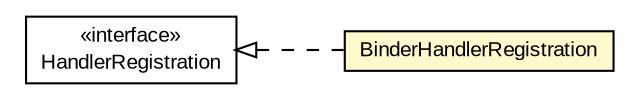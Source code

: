 #!/usr/local/bin/dot
#
# Class diagram 
# Generated by UMLGraph version R5_6-24-gf6e263 (http://www.umlgraph.org/)
#

digraph G {
	edge [fontname="arial",fontsize=10,labelfontname="arial",labelfontsize=10];
	node [fontname="arial",fontsize=10,shape=plaintext];
	nodesep=0.25;
	ranksep=0.5;
	rankdir=LR;
	// org.turbogwt.mvp.databind.client.BinderHandlerRegistration
	c208 [label=<<table title="org.turbogwt.mvp.databind.client.BinderHandlerRegistration" border="0" cellborder="1" cellspacing="0" cellpadding="2" port="p" bgcolor="lemonChiffon" href="./BinderHandlerRegistration.html">
		<tr><td><table border="0" cellspacing="0" cellpadding="1">
<tr><td align="center" balign="center"> BinderHandlerRegistration </td></tr>
		</table></td></tr>
		</table>>, URL="./BinderHandlerRegistration.html", fontname="arial", fontcolor="black", fontsize=10.0];
	//org.turbogwt.mvp.databind.client.BinderHandlerRegistration implements com.google.web.bindery.event.shared.HandlerRegistration
	c226:p -> c208:p [dir=back,arrowtail=empty,style=dashed];
	// com.google.web.bindery.event.shared.HandlerRegistration
	c226 [label=<<table title="com.google.web.bindery.event.shared.HandlerRegistration" border="0" cellborder="1" cellspacing="0" cellpadding="2" port="p" href="http://google-web-toolkit.googlecode.com/svn/javadoc/latest/com/google/web/bindery/event/shared/HandlerRegistration.html">
		<tr><td><table border="0" cellspacing="0" cellpadding="1">
<tr><td align="center" balign="center"> &#171;interface&#187; </td></tr>
<tr><td align="center" balign="center"> HandlerRegistration </td></tr>
		</table></td></tr>
		</table>>, URL="http://google-web-toolkit.googlecode.com/svn/javadoc/latest/com/google/web/bindery/event/shared/HandlerRegistration.html", fontname="arial", fontcolor="black", fontsize=10.0];
}

